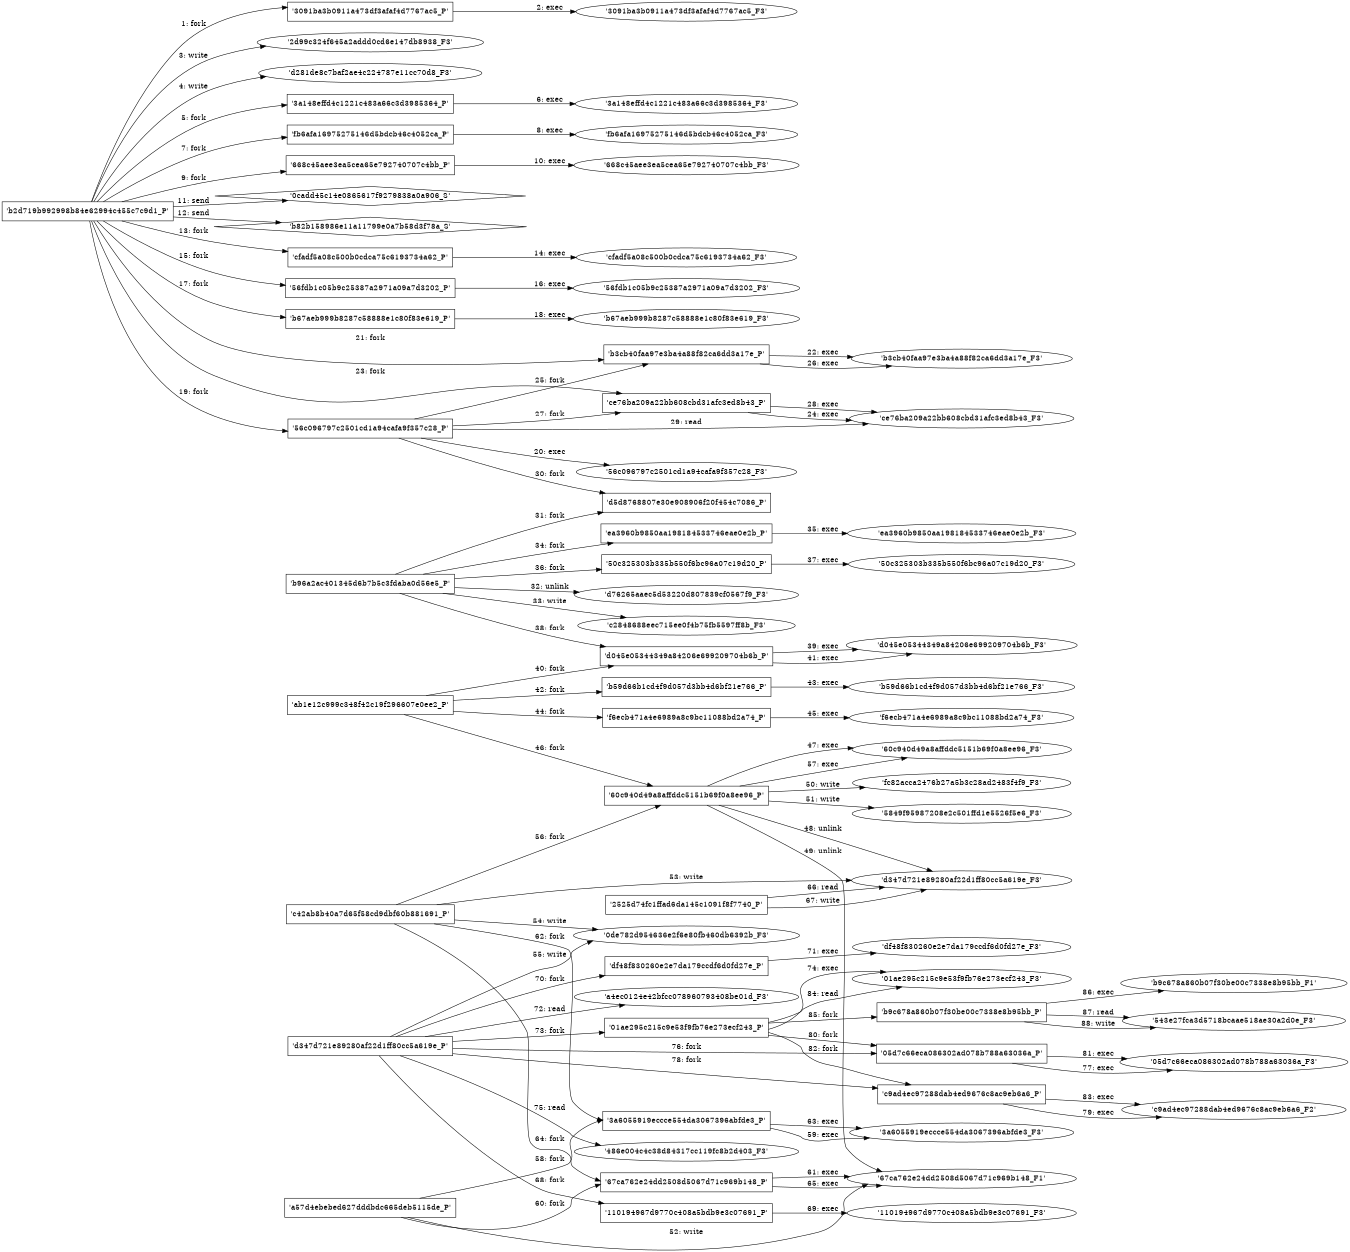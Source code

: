 digraph "D:\Learning\Paper\apt\基于CTI的攻击预警\Dataset\攻击图\ASGfromALLCTI\Threat Roundup for November 15 to November 22.dot" {
rankdir="LR"
size="9"
fixedsize="false"
splines="true"
nodesep=0.3
ranksep=0
fontsize=10
overlap="scalexy"
engine= "neato"
	"'b2d719b992998b84e62994c455c7c9d1_P'" [node_type=Process shape=box]
	"'3091ba3b0911a473df3afaf4d7767ac5_P'" [node_type=Process shape=box]
	"'b2d719b992998b84e62994c455c7c9d1_P'" -> "'3091ba3b0911a473df3afaf4d7767ac5_P'" [label="1: fork"]
	"'3091ba3b0911a473df3afaf4d7767ac5_P'" [node_type=Process shape=box]
	"'3091ba3b0911a473df3afaf4d7767ac5_F3'" [node_type=File shape=ellipse]
	"'3091ba3b0911a473df3afaf4d7767ac5_P'" -> "'3091ba3b0911a473df3afaf4d7767ac5_F3'" [label="2: exec"]
	"'2d99c324f645a2addd0cd6e147db8938_F3'" [node_type=file shape=ellipse]
	"'b2d719b992998b84e62994c455c7c9d1_P'" [node_type=Process shape=box]
	"'b2d719b992998b84e62994c455c7c9d1_P'" -> "'2d99c324f645a2addd0cd6e147db8938_F3'" [label="3: write"]
	"'d281de8c7baf2ae4c224787e11cc70d8_F3'" [node_type=file shape=ellipse]
	"'b2d719b992998b84e62994c455c7c9d1_P'" [node_type=Process shape=box]
	"'b2d719b992998b84e62994c455c7c9d1_P'" -> "'d281de8c7baf2ae4c224787e11cc70d8_F3'" [label="4: write"]
	"'b2d719b992998b84e62994c455c7c9d1_P'" [node_type=Process shape=box]
	"'3a148effd4c1221c483a66c3d3985364_P'" [node_type=Process shape=box]
	"'b2d719b992998b84e62994c455c7c9d1_P'" -> "'3a148effd4c1221c483a66c3d3985364_P'" [label="5: fork"]
	"'3a148effd4c1221c483a66c3d3985364_P'" [node_type=Process shape=box]
	"'3a148effd4c1221c483a66c3d3985364_F3'" [node_type=File shape=ellipse]
	"'3a148effd4c1221c483a66c3d3985364_P'" -> "'3a148effd4c1221c483a66c3d3985364_F3'" [label="6: exec"]
	"'b2d719b992998b84e62994c455c7c9d1_P'" [node_type=Process shape=box]
	"'fb6afa16975275146d5bdcb46c4052ca_P'" [node_type=Process shape=box]
	"'b2d719b992998b84e62994c455c7c9d1_P'" -> "'fb6afa16975275146d5bdcb46c4052ca_P'" [label="7: fork"]
	"'fb6afa16975275146d5bdcb46c4052ca_P'" [node_type=Process shape=box]
	"'fb6afa16975275146d5bdcb46c4052ca_F3'" [node_type=File shape=ellipse]
	"'fb6afa16975275146d5bdcb46c4052ca_P'" -> "'fb6afa16975275146d5bdcb46c4052ca_F3'" [label="8: exec"]
	"'b2d719b992998b84e62994c455c7c9d1_P'" [node_type=Process shape=box]
	"'668c45aee3ea5cea65e792740707c4bb_P'" [node_type=Process shape=box]
	"'b2d719b992998b84e62994c455c7c9d1_P'" -> "'668c45aee3ea5cea65e792740707c4bb_P'" [label="9: fork"]
	"'668c45aee3ea5cea65e792740707c4bb_P'" [node_type=Process shape=box]
	"'668c45aee3ea5cea65e792740707c4bb_F3'" [node_type=File shape=ellipse]
	"'668c45aee3ea5cea65e792740707c4bb_P'" -> "'668c45aee3ea5cea65e792740707c4bb_F3'" [label="10: exec"]
	"'0cadd45c14e0865617f9279838a0a906_S'" [node_type=Socket shape=diamond]
	"'b2d719b992998b84e62994c455c7c9d1_P'" [node_type=Process shape=box]
	"'b2d719b992998b84e62994c455c7c9d1_P'" -> "'0cadd45c14e0865617f9279838a0a906_S'" [label="11: send"]
	"'b82b158986e11a11799e0a7b58d3f78a_S'" [node_type=Socket shape=diamond]
	"'b2d719b992998b84e62994c455c7c9d1_P'" [node_type=Process shape=box]
	"'b2d719b992998b84e62994c455c7c9d1_P'" -> "'b82b158986e11a11799e0a7b58d3f78a_S'" [label="12: send"]
	"'b2d719b992998b84e62994c455c7c9d1_P'" [node_type=Process shape=box]
	"'cfadf5a08c500b0cdca75c6193734a62_P'" [node_type=Process shape=box]
	"'b2d719b992998b84e62994c455c7c9d1_P'" -> "'cfadf5a08c500b0cdca75c6193734a62_P'" [label="13: fork"]
	"'cfadf5a08c500b0cdca75c6193734a62_P'" [node_type=Process shape=box]
	"'cfadf5a08c500b0cdca75c6193734a62_F3'" [node_type=File shape=ellipse]
	"'cfadf5a08c500b0cdca75c6193734a62_P'" -> "'cfadf5a08c500b0cdca75c6193734a62_F3'" [label="14: exec"]
	"'b2d719b992998b84e62994c455c7c9d1_P'" [node_type=Process shape=box]
	"'56fdb1c05b9c25387a2971a09a7d3202_P'" [node_type=Process shape=box]
	"'b2d719b992998b84e62994c455c7c9d1_P'" -> "'56fdb1c05b9c25387a2971a09a7d3202_P'" [label="15: fork"]
	"'56fdb1c05b9c25387a2971a09a7d3202_P'" [node_type=Process shape=box]
	"'56fdb1c05b9c25387a2971a09a7d3202_F3'" [node_type=File shape=ellipse]
	"'56fdb1c05b9c25387a2971a09a7d3202_P'" -> "'56fdb1c05b9c25387a2971a09a7d3202_F3'" [label="16: exec"]
	"'b2d719b992998b84e62994c455c7c9d1_P'" [node_type=Process shape=box]
	"'b67aeb999b8287c58888e1c80f83e619_P'" [node_type=Process shape=box]
	"'b2d719b992998b84e62994c455c7c9d1_P'" -> "'b67aeb999b8287c58888e1c80f83e619_P'" [label="17: fork"]
	"'b67aeb999b8287c58888e1c80f83e619_P'" [node_type=Process shape=box]
	"'b67aeb999b8287c58888e1c80f83e619_F3'" [node_type=File shape=ellipse]
	"'b67aeb999b8287c58888e1c80f83e619_P'" -> "'b67aeb999b8287c58888e1c80f83e619_F3'" [label="18: exec"]
	"'b2d719b992998b84e62994c455c7c9d1_P'" [node_type=Process shape=box]
	"'56c096797c2501cd1a94cafa9f357c28_P'" [node_type=Process shape=box]
	"'b2d719b992998b84e62994c455c7c9d1_P'" -> "'56c096797c2501cd1a94cafa9f357c28_P'" [label="19: fork"]
	"'56c096797c2501cd1a94cafa9f357c28_P'" [node_type=Process shape=box]
	"'56c096797c2501cd1a94cafa9f357c28_F3'" [node_type=File shape=ellipse]
	"'56c096797c2501cd1a94cafa9f357c28_P'" -> "'56c096797c2501cd1a94cafa9f357c28_F3'" [label="20: exec"]
	"'b2d719b992998b84e62994c455c7c9d1_P'" [node_type=Process shape=box]
	"'b3cb40faa97e3ba4a88f82ca6dd3a17e_P'" [node_type=Process shape=box]
	"'b2d719b992998b84e62994c455c7c9d1_P'" -> "'b3cb40faa97e3ba4a88f82ca6dd3a17e_P'" [label="21: fork"]
	"'b3cb40faa97e3ba4a88f82ca6dd3a17e_P'" [node_type=Process shape=box]
	"'b3cb40faa97e3ba4a88f82ca6dd3a17e_F3'" [node_type=File shape=ellipse]
	"'b3cb40faa97e3ba4a88f82ca6dd3a17e_P'" -> "'b3cb40faa97e3ba4a88f82ca6dd3a17e_F3'" [label="22: exec"]
	"'b2d719b992998b84e62994c455c7c9d1_P'" [node_type=Process shape=box]
	"'ce76ba209a22bb608cbd31afc3ed8b43_P'" [node_type=Process shape=box]
	"'b2d719b992998b84e62994c455c7c9d1_P'" -> "'ce76ba209a22bb608cbd31afc3ed8b43_P'" [label="23: fork"]
	"'ce76ba209a22bb608cbd31afc3ed8b43_P'" [node_type=Process shape=box]
	"'ce76ba209a22bb608cbd31afc3ed8b43_F3'" [node_type=File shape=ellipse]
	"'ce76ba209a22bb608cbd31afc3ed8b43_P'" -> "'ce76ba209a22bb608cbd31afc3ed8b43_F3'" [label="24: exec"]
	"'56c096797c2501cd1a94cafa9f357c28_P'" [node_type=Process shape=box]
	"'b3cb40faa97e3ba4a88f82ca6dd3a17e_P'" [node_type=Process shape=box]
	"'56c096797c2501cd1a94cafa9f357c28_P'" -> "'b3cb40faa97e3ba4a88f82ca6dd3a17e_P'" [label="25: fork"]
	"'b3cb40faa97e3ba4a88f82ca6dd3a17e_P'" [node_type=Process shape=box]
	"'b3cb40faa97e3ba4a88f82ca6dd3a17e_F3'" [node_type=File shape=ellipse]
	"'b3cb40faa97e3ba4a88f82ca6dd3a17e_P'" -> "'b3cb40faa97e3ba4a88f82ca6dd3a17e_F3'" [label="26: exec"]
	"'56c096797c2501cd1a94cafa9f357c28_P'" [node_type=Process shape=box]
	"'ce76ba209a22bb608cbd31afc3ed8b43_P'" [node_type=Process shape=box]
	"'56c096797c2501cd1a94cafa9f357c28_P'" -> "'ce76ba209a22bb608cbd31afc3ed8b43_P'" [label="27: fork"]
	"'ce76ba209a22bb608cbd31afc3ed8b43_P'" [node_type=Process shape=box]
	"'ce76ba209a22bb608cbd31afc3ed8b43_F3'" [node_type=File shape=ellipse]
	"'ce76ba209a22bb608cbd31afc3ed8b43_P'" -> "'ce76ba209a22bb608cbd31afc3ed8b43_F3'" [label="28: exec"]
	"'ce76ba209a22bb608cbd31afc3ed8b43_F3'" [node_type=file shape=ellipse]
	"'56c096797c2501cd1a94cafa9f357c28_P'" [node_type=Process shape=box]
	"'56c096797c2501cd1a94cafa9f357c28_P'" -> "'ce76ba209a22bb608cbd31afc3ed8b43_F3'" [label="29: read"]
	"'56c096797c2501cd1a94cafa9f357c28_P'" [node_type=Process shape=box]
	"'d5d8768807e30e908906f20f454c7086_P'" [node_type=Process shape=box]
	"'56c096797c2501cd1a94cafa9f357c28_P'" -> "'d5d8768807e30e908906f20f454c7086_P'" [label="30: fork"]
	"'b96a2ac401345d6b7b5c3fdaba0d56e5_P'" [node_type=Process shape=box]
	"'d5d8768807e30e908906f20f454c7086_P'" [node_type=Process shape=box]
	"'b96a2ac401345d6b7b5c3fdaba0d56e5_P'" -> "'d5d8768807e30e908906f20f454c7086_P'" [label="31: fork"]
	"'d76265aaec5d53220d807839cf0567f9_F3'" [node_type=file shape=ellipse]
	"'b96a2ac401345d6b7b5c3fdaba0d56e5_P'" [node_type=Process shape=box]
	"'b96a2ac401345d6b7b5c3fdaba0d56e5_P'" -> "'d76265aaec5d53220d807839cf0567f9_F3'" [label="32: unlink"]
	"'c2848688eec715ee0f4b75fb5597ff8b_F3'" [node_type=file shape=ellipse]
	"'b96a2ac401345d6b7b5c3fdaba0d56e5_P'" [node_type=Process shape=box]
	"'b96a2ac401345d6b7b5c3fdaba0d56e5_P'" -> "'c2848688eec715ee0f4b75fb5597ff8b_F3'" [label="33: write"]
	"'b96a2ac401345d6b7b5c3fdaba0d56e5_P'" [node_type=Process shape=box]
	"'ea3960b9850aa198184533746eae0e2b_P'" [node_type=Process shape=box]
	"'b96a2ac401345d6b7b5c3fdaba0d56e5_P'" -> "'ea3960b9850aa198184533746eae0e2b_P'" [label="34: fork"]
	"'ea3960b9850aa198184533746eae0e2b_P'" [node_type=Process shape=box]
	"'ea3960b9850aa198184533746eae0e2b_F3'" [node_type=File shape=ellipse]
	"'ea3960b9850aa198184533746eae0e2b_P'" -> "'ea3960b9850aa198184533746eae0e2b_F3'" [label="35: exec"]
	"'b96a2ac401345d6b7b5c3fdaba0d56e5_P'" [node_type=Process shape=box]
	"'50c325303b335b550f6bc96a07c19d20_P'" [node_type=Process shape=box]
	"'b96a2ac401345d6b7b5c3fdaba0d56e5_P'" -> "'50c325303b335b550f6bc96a07c19d20_P'" [label="36: fork"]
	"'50c325303b335b550f6bc96a07c19d20_P'" [node_type=Process shape=box]
	"'50c325303b335b550f6bc96a07c19d20_F3'" [node_type=File shape=ellipse]
	"'50c325303b335b550f6bc96a07c19d20_P'" -> "'50c325303b335b550f6bc96a07c19d20_F3'" [label="37: exec"]
	"'b96a2ac401345d6b7b5c3fdaba0d56e5_P'" [node_type=Process shape=box]
	"'d045e05344349a84206e699209704b6b_P'" [node_type=Process shape=box]
	"'b96a2ac401345d6b7b5c3fdaba0d56e5_P'" -> "'d045e05344349a84206e699209704b6b_P'" [label="38: fork"]
	"'d045e05344349a84206e699209704b6b_P'" [node_type=Process shape=box]
	"'d045e05344349a84206e699209704b6b_F3'" [node_type=File shape=ellipse]
	"'d045e05344349a84206e699209704b6b_P'" -> "'d045e05344349a84206e699209704b6b_F3'" [label="39: exec"]
	"'ab1e12c999c348f42c19f296607e0ee2_P'" [node_type=Process shape=box]
	"'d045e05344349a84206e699209704b6b_P'" [node_type=Process shape=box]
	"'ab1e12c999c348f42c19f296607e0ee2_P'" -> "'d045e05344349a84206e699209704b6b_P'" [label="40: fork"]
	"'d045e05344349a84206e699209704b6b_P'" [node_type=Process shape=box]
	"'d045e05344349a84206e699209704b6b_F3'" [node_type=File shape=ellipse]
	"'d045e05344349a84206e699209704b6b_P'" -> "'d045e05344349a84206e699209704b6b_F3'" [label="41: exec"]
	"'ab1e12c999c348f42c19f296607e0ee2_P'" [node_type=Process shape=box]
	"'b59d66b1cd4f9d057d3bb4d6bf21e766_P'" [node_type=Process shape=box]
	"'ab1e12c999c348f42c19f296607e0ee2_P'" -> "'b59d66b1cd4f9d057d3bb4d6bf21e766_P'" [label="42: fork"]
	"'b59d66b1cd4f9d057d3bb4d6bf21e766_P'" [node_type=Process shape=box]
	"'b59d66b1cd4f9d057d3bb4d6bf21e766_F3'" [node_type=File shape=ellipse]
	"'b59d66b1cd4f9d057d3bb4d6bf21e766_P'" -> "'b59d66b1cd4f9d057d3bb4d6bf21e766_F3'" [label="43: exec"]
	"'ab1e12c999c348f42c19f296607e0ee2_P'" [node_type=Process shape=box]
	"'f6ecb471a4e6989a8c9bc11088bd2a74_P'" [node_type=Process shape=box]
	"'ab1e12c999c348f42c19f296607e0ee2_P'" -> "'f6ecb471a4e6989a8c9bc11088bd2a74_P'" [label="44: fork"]
	"'f6ecb471a4e6989a8c9bc11088bd2a74_P'" [node_type=Process shape=box]
	"'f6ecb471a4e6989a8c9bc11088bd2a74_F3'" [node_type=File shape=ellipse]
	"'f6ecb471a4e6989a8c9bc11088bd2a74_P'" -> "'f6ecb471a4e6989a8c9bc11088bd2a74_F3'" [label="45: exec"]
	"'ab1e12c999c348f42c19f296607e0ee2_P'" [node_type=Process shape=box]
	"'60c940d49a8affddc5151b69f0a8ee96_P'" [node_type=Process shape=box]
	"'ab1e12c999c348f42c19f296607e0ee2_P'" -> "'60c940d49a8affddc5151b69f0a8ee96_P'" [label="46: fork"]
	"'60c940d49a8affddc5151b69f0a8ee96_P'" [node_type=Process shape=box]
	"'60c940d49a8affddc5151b69f0a8ee96_F3'" [node_type=File shape=ellipse]
	"'60c940d49a8affddc5151b69f0a8ee96_P'" -> "'60c940d49a8affddc5151b69f0a8ee96_F3'" [label="47: exec"]
	"'d347d721e89280af22d1ff80cc5a619e_F3'" [node_type=file shape=ellipse]
	"'60c940d49a8affddc5151b69f0a8ee96_P'" [node_type=Process shape=box]
	"'60c940d49a8affddc5151b69f0a8ee96_P'" -> "'d347d721e89280af22d1ff80cc5a619e_F3'" [label="48: unlink"]
	"'67ca762e24dd2508d5067d71c969b148_F1'" [node_type=file shape=ellipse]
	"'60c940d49a8affddc5151b69f0a8ee96_P'" [node_type=Process shape=box]
	"'60c940d49a8affddc5151b69f0a8ee96_P'" -> "'67ca762e24dd2508d5067d71c969b148_F1'" [label="49: unlink"]
	"'fc82acca2476b27a5b3c28ad2483f4f9_F3'" [node_type=file shape=ellipse]
	"'60c940d49a8affddc5151b69f0a8ee96_P'" [node_type=Process shape=box]
	"'60c940d49a8affddc5151b69f0a8ee96_P'" -> "'fc82acca2476b27a5b3c28ad2483f4f9_F3'" [label="50: write"]
	"'5849f95987208e2c501ffd1e5526f5e6_F3'" [node_type=file shape=ellipse]
	"'60c940d49a8affddc5151b69f0a8ee96_P'" [node_type=Process shape=box]
	"'60c940d49a8affddc5151b69f0a8ee96_P'" -> "'5849f95987208e2c501ffd1e5526f5e6_F3'" [label="51: write"]
	"'67ca762e24dd2508d5067d71c969b148_F1'" [node_type=file shape=ellipse]
	"'a57d4ebebed627dddbdc665deb5115de_P'" [node_type=Process shape=box]
	"'a57d4ebebed627dddbdc665deb5115de_P'" -> "'67ca762e24dd2508d5067d71c969b148_F1'" [label="52: write"]
	"'d347d721e89280af22d1ff80cc5a619e_F3'" [node_type=file shape=ellipse]
	"'c42ab8b40a7d65f58cd9dbf60b881691_P'" [node_type=Process shape=box]
	"'c42ab8b40a7d65f58cd9dbf60b881691_P'" -> "'d347d721e89280af22d1ff80cc5a619e_F3'" [label="53: write"]
	"'0de782d954636e2f6e80fb460db6392b_F3'" [node_type=file shape=ellipse]
	"'c42ab8b40a7d65f58cd9dbf60b881691_P'" [node_type=Process shape=box]
	"'c42ab8b40a7d65f58cd9dbf60b881691_P'" -> "'0de782d954636e2f6e80fb460db6392b_F3'" [label="54: write"]
	"'0de782d954636e2f6e80fb460db6392b_F3'" [node_type=file shape=ellipse]
	"'d347d721e89280af22d1ff80cc5a619e_P'" [node_type=Process shape=box]
	"'d347d721e89280af22d1ff80cc5a619e_P'" -> "'0de782d954636e2f6e80fb460db6392b_F3'" [label="55: write"]
	"'c42ab8b40a7d65f58cd9dbf60b881691_P'" [node_type=Process shape=box]
	"'60c940d49a8affddc5151b69f0a8ee96_P'" [node_type=Process shape=box]
	"'c42ab8b40a7d65f58cd9dbf60b881691_P'" -> "'60c940d49a8affddc5151b69f0a8ee96_P'" [label="56: fork"]
	"'60c940d49a8affddc5151b69f0a8ee96_P'" [node_type=Process shape=box]
	"'60c940d49a8affddc5151b69f0a8ee96_F3'" [node_type=File shape=ellipse]
	"'60c940d49a8affddc5151b69f0a8ee96_P'" -> "'60c940d49a8affddc5151b69f0a8ee96_F3'" [label="57: exec"]
	"'a57d4ebebed627dddbdc665deb5115de_P'" [node_type=Process shape=box]
	"'3a6055919eccce554da3067396abfde3_P'" [node_type=Process shape=box]
	"'a57d4ebebed627dddbdc665deb5115de_P'" -> "'3a6055919eccce554da3067396abfde3_P'" [label="58: fork"]
	"'3a6055919eccce554da3067396abfde3_P'" [node_type=Process shape=box]
	"'3a6055919eccce554da3067396abfde3_F3'" [node_type=File shape=ellipse]
	"'3a6055919eccce554da3067396abfde3_P'" -> "'3a6055919eccce554da3067396abfde3_F3'" [label="59: exec"]
	"'a57d4ebebed627dddbdc665deb5115de_P'" [node_type=Process shape=box]
	"'67ca762e24dd2508d5067d71c969b148_P'" [node_type=Process shape=box]
	"'a57d4ebebed627dddbdc665deb5115de_P'" -> "'67ca762e24dd2508d5067d71c969b148_P'" [label="60: fork"]
	"'67ca762e24dd2508d5067d71c969b148_P'" [node_type=Process shape=box]
	"'67ca762e24dd2508d5067d71c969b148_F1'" [node_type=File shape=ellipse]
	"'67ca762e24dd2508d5067d71c969b148_P'" -> "'67ca762e24dd2508d5067d71c969b148_F1'" [label="61: exec"]
	"'c42ab8b40a7d65f58cd9dbf60b881691_P'" [node_type=Process shape=box]
	"'3a6055919eccce554da3067396abfde3_P'" [node_type=Process shape=box]
	"'c42ab8b40a7d65f58cd9dbf60b881691_P'" -> "'3a6055919eccce554da3067396abfde3_P'" [label="62: fork"]
	"'3a6055919eccce554da3067396abfde3_P'" [node_type=Process shape=box]
	"'3a6055919eccce554da3067396abfde3_F3'" [node_type=File shape=ellipse]
	"'3a6055919eccce554da3067396abfde3_P'" -> "'3a6055919eccce554da3067396abfde3_F3'" [label="63: exec"]
	"'c42ab8b40a7d65f58cd9dbf60b881691_P'" [node_type=Process shape=box]
	"'67ca762e24dd2508d5067d71c969b148_P'" [node_type=Process shape=box]
	"'c42ab8b40a7d65f58cd9dbf60b881691_P'" -> "'67ca762e24dd2508d5067d71c969b148_P'" [label="64: fork"]
	"'67ca762e24dd2508d5067d71c969b148_P'" [node_type=Process shape=box]
	"'67ca762e24dd2508d5067d71c969b148_F1'" [node_type=File shape=ellipse]
	"'67ca762e24dd2508d5067d71c969b148_P'" -> "'67ca762e24dd2508d5067d71c969b148_F1'" [label="65: exec"]
	"'d347d721e89280af22d1ff80cc5a619e_F3'" [node_type=file shape=ellipse]
	"'2525d74fc1ffad6da145c1091f8f7740_P'" [node_type=Process shape=box]
	"'2525d74fc1ffad6da145c1091f8f7740_P'" -> "'d347d721e89280af22d1ff80cc5a619e_F3'" [label="66: read"]
	"'d347d721e89280af22d1ff80cc5a619e_F3'" [node_type=file shape=ellipse]
	"'2525d74fc1ffad6da145c1091f8f7740_P'" [node_type=Process shape=box]
	"'2525d74fc1ffad6da145c1091f8f7740_P'" -> "'d347d721e89280af22d1ff80cc5a619e_F3'" [label="67: write"]
	"'d347d721e89280af22d1ff80cc5a619e_P'" [node_type=Process shape=box]
	"'110194967d9770c408a5bdb9e3c07691_P'" [node_type=Process shape=box]
	"'d347d721e89280af22d1ff80cc5a619e_P'" -> "'110194967d9770c408a5bdb9e3c07691_P'" [label="68: fork"]
	"'110194967d9770c408a5bdb9e3c07691_P'" [node_type=Process shape=box]
	"'110194967d9770c408a5bdb9e3c07691_F3'" [node_type=File shape=ellipse]
	"'110194967d9770c408a5bdb9e3c07691_P'" -> "'110194967d9770c408a5bdb9e3c07691_F3'" [label="69: exec"]
	"'d347d721e89280af22d1ff80cc5a619e_P'" [node_type=Process shape=box]
	"'df48f830260e2e7da179ccdf6d0fd27e_P'" [node_type=Process shape=box]
	"'d347d721e89280af22d1ff80cc5a619e_P'" -> "'df48f830260e2e7da179ccdf6d0fd27e_P'" [label="70: fork"]
	"'df48f830260e2e7da179ccdf6d0fd27e_P'" [node_type=Process shape=box]
	"'df48f830260e2e7da179ccdf6d0fd27e_F3'" [node_type=File shape=ellipse]
	"'df48f830260e2e7da179ccdf6d0fd27e_P'" -> "'df48f830260e2e7da179ccdf6d0fd27e_F3'" [label="71: exec"]
	"'a4ec0124e42bfcc078960793408be01d_F3'" [node_type=file shape=ellipse]
	"'d347d721e89280af22d1ff80cc5a619e_P'" [node_type=Process shape=box]
	"'d347d721e89280af22d1ff80cc5a619e_P'" -> "'a4ec0124e42bfcc078960793408be01d_F3'" [label="72: read"]
	"'d347d721e89280af22d1ff80cc5a619e_P'" [node_type=Process shape=box]
	"'01ae295c215c9e53f9fb76e273ecf243_P'" [node_type=Process shape=box]
	"'d347d721e89280af22d1ff80cc5a619e_P'" -> "'01ae295c215c9e53f9fb76e273ecf243_P'" [label="73: fork"]
	"'01ae295c215c9e53f9fb76e273ecf243_P'" [node_type=Process shape=box]
	"'01ae295c215c9e53f9fb76e273ecf243_F3'" [node_type=File shape=ellipse]
	"'01ae295c215c9e53f9fb76e273ecf243_P'" -> "'01ae295c215c9e53f9fb76e273ecf243_F3'" [label="74: exec"]
	"'486e004c4c38d84317cc119fc8b2d403_F3'" [node_type=file shape=ellipse]
	"'d347d721e89280af22d1ff80cc5a619e_P'" [node_type=Process shape=box]
	"'d347d721e89280af22d1ff80cc5a619e_P'" -> "'486e004c4c38d84317cc119fc8b2d403_F3'" [label="75: read"]
	"'d347d721e89280af22d1ff80cc5a619e_P'" [node_type=Process shape=box]
	"'05d7c66eca086302ad078b788a63036a_P'" [node_type=Process shape=box]
	"'d347d721e89280af22d1ff80cc5a619e_P'" -> "'05d7c66eca086302ad078b788a63036a_P'" [label="76: fork"]
	"'05d7c66eca086302ad078b788a63036a_P'" [node_type=Process shape=box]
	"'05d7c66eca086302ad078b788a63036a_F3'" [node_type=File shape=ellipse]
	"'05d7c66eca086302ad078b788a63036a_P'" -> "'05d7c66eca086302ad078b788a63036a_F3'" [label="77: exec"]
	"'d347d721e89280af22d1ff80cc5a619e_P'" [node_type=Process shape=box]
	"'c9ad4ec97288dab4ed9676c8ac9eb6a6_P'" [node_type=Process shape=box]
	"'d347d721e89280af22d1ff80cc5a619e_P'" -> "'c9ad4ec97288dab4ed9676c8ac9eb6a6_P'" [label="78: fork"]
	"'c9ad4ec97288dab4ed9676c8ac9eb6a6_P'" [node_type=Process shape=box]
	"'c9ad4ec97288dab4ed9676c8ac9eb6a6_F2'" [node_type=File shape=ellipse]
	"'c9ad4ec97288dab4ed9676c8ac9eb6a6_P'" -> "'c9ad4ec97288dab4ed9676c8ac9eb6a6_F2'" [label="79: exec"]
	"'01ae295c215c9e53f9fb76e273ecf243_P'" [node_type=Process shape=box]
	"'05d7c66eca086302ad078b788a63036a_P'" [node_type=Process shape=box]
	"'01ae295c215c9e53f9fb76e273ecf243_P'" -> "'05d7c66eca086302ad078b788a63036a_P'" [label="80: fork"]
	"'05d7c66eca086302ad078b788a63036a_P'" [node_type=Process shape=box]
	"'05d7c66eca086302ad078b788a63036a_F3'" [node_type=File shape=ellipse]
	"'05d7c66eca086302ad078b788a63036a_P'" -> "'05d7c66eca086302ad078b788a63036a_F3'" [label="81: exec"]
	"'01ae295c215c9e53f9fb76e273ecf243_P'" [node_type=Process shape=box]
	"'c9ad4ec97288dab4ed9676c8ac9eb6a6_P'" [node_type=Process shape=box]
	"'01ae295c215c9e53f9fb76e273ecf243_P'" -> "'c9ad4ec97288dab4ed9676c8ac9eb6a6_P'" [label="82: fork"]
	"'c9ad4ec97288dab4ed9676c8ac9eb6a6_P'" [node_type=Process shape=box]
	"'c9ad4ec97288dab4ed9676c8ac9eb6a6_F2'" [node_type=File shape=ellipse]
	"'c9ad4ec97288dab4ed9676c8ac9eb6a6_P'" -> "'c9ad4ec97288dab4ed9676c8ac9eb6a6_F2'" [label="83: exec"]
	"'01ae295c215c9e53f9fb76e273ecf243_F3'" [node_type=file shape=ellipse]
	"'01ae295c215c9e53f9fb76e273ecf243_P'" [node_type=Process shape=box]
	"'01ae295c215c9e53f9fb76e273ecf243_P'" -> "'01ae295c215c9e53f9fb76e273ecf243_F3'" [label="84: read"]
	"'01ae295c215c9e53f9fb76e273ecf243_P'" [node_type=Process shape=box]
	"'b9c678a860b07f30be00c7338e8b95bb_P'" [node_type=Process shape=box]
	"'01ae295c215c9e53f9fb76e273ecf243_P'" -> "'b9c678a860b07f30be00c7338e8b95bb_P'" [label="85: fork"]
	"'b9c678a860b07f30be00c7338e8b95bb_P'" [node_type=Process shape=box]
	"'b9c678a860b07f30be00c7338e8b95bb_F1'" [node_type=File shape=ellipse]
	"'b9c678a860b07f30be00c7338e8b95bb_P'" -> "'b9c678a860b07f30be00c7338e8b95bb_F1'" [label="86: exec"]
	"'543e27fca3d5718bcaae518ae30a2d0e_F3'" [node_type=file shape=ellipse]
	"'b9c678a860b07f30be00c7338e8b95bb_P'" [node_type=Process shape=box]
	"'b9c678a860b07f30be00c7338e8b95bb_P'" -> "'543e27fca3d5718bcaae518ae30a2d0e_F3'" [label="87: read"]
	"'543e27fca3d5718bcaae518ae30a2d0e_F3'" [node_type=file shape=ellipse]
	"'b9c678a860b07f30be00c7338e8b95bb_P'" [node_type=Process shape=box]
	"'b9c678a860b07f30be00c7338e8b95bb_P'" -> "'543e27fca3d5718bcaae518ae30a2d0e_F3'" [label="88: write"]
}
